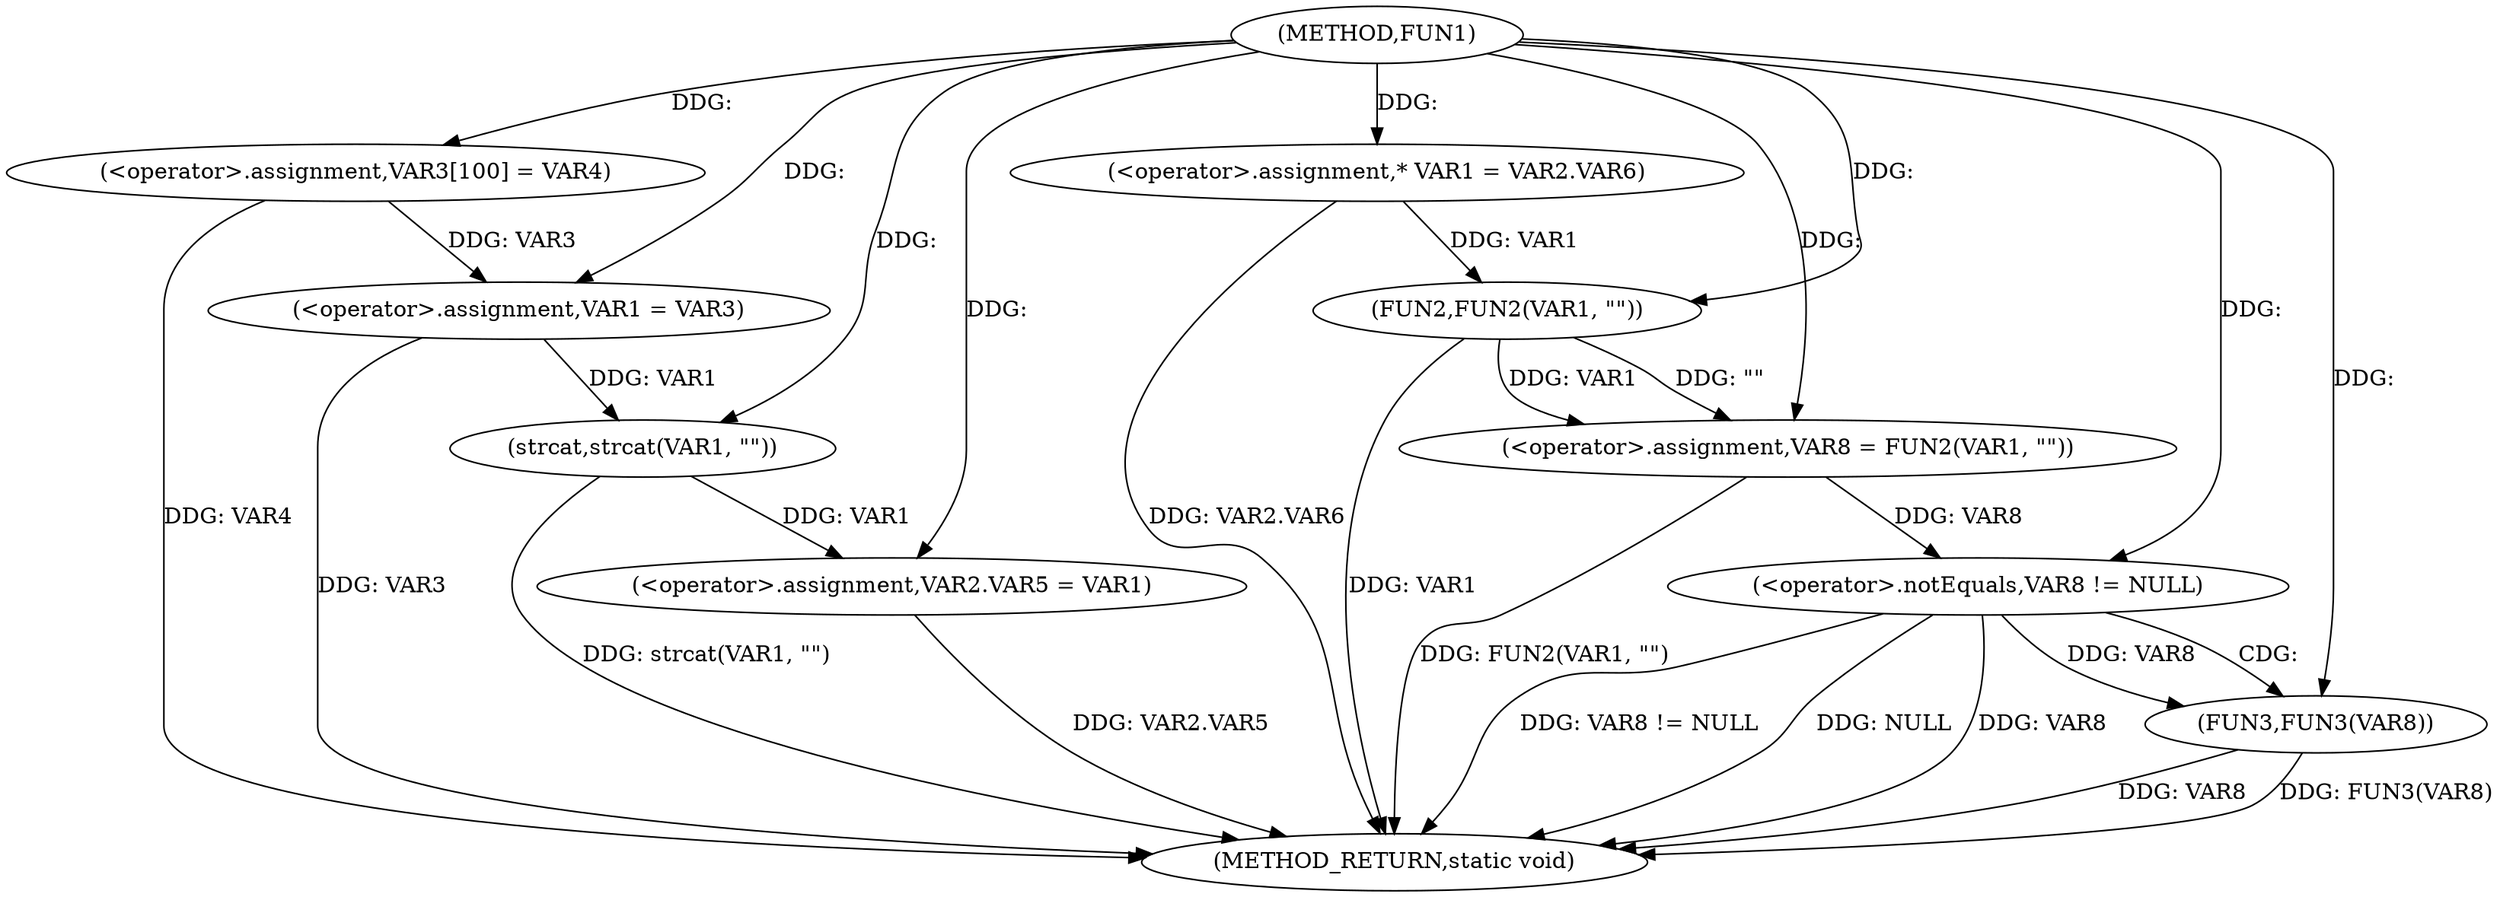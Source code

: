 digraph FUN1 {  
"1000100" [label = "(METHOD,FUN1)" ]
"1000140" [label = "(METHOD_RETURN,static void)" ]
"1000105" [label = "(<operator>.assignment,VAR3[100] = VAR4)" ]
"1000108" [label = "(<operator>.assignment,VAR1 = VAR3)" ]
"1000111" [label = "(strcat,strcat(VAR1, \"\"))" ]
"1000114" [label = "(<operator>.assignment,VAR2.VAR5 = VAR1)" ]
"1000121" [label = "(<operator>.assignment,* VAR1 = VAR2.VAR6)" ]
"1000128" [label = "(<operator>.assignment,VAR8 = FUN2(VAR1, \"\"))" ]
"1000130" [label = "(FUN2,FUN2(VAR1, \"\"))" ]
"1000134" [label = "(<operator>.notEquals,VAR8 != NULL)" ]
"1000138" [label = "(FUN3,FUN3(VAR8))" ]
  "1000128" -> "1000140"  [ label = "DDG: FUN2(VAR1, \"\")"] 
  "1000105" -> "1000140"  [ label = "DDG: VAR4"] 
  "1000134" -> "1000140"  [ label = "DDG: VAR8 != NULL"] 
  "1000134" -> "1000140"  [ label = "DDG: NULL"] 
  "1000111" -> "1000140"  [ label = "DDG: strcat(VAR1, \"\")"] 
  "1000130" -> "1000140"  [ label = "DDG: VAR1"] 
  "1000121" -> "1000140"  [ label = "DDG: VAR2.VAR6"] 
  "1000138" -> "1000140"  [ label = "DDG: VAR8"] 
  "1000114" -> "1000140"  [ label = "DDG: VAR2.VAR5"] 
  "1000134" -> "1000140"  [ label = "DDG: VAR8"] 
  "1000108" -> "1000140"  [ label = "DDG: VAR3"] 
  "1000138" -> "1000140"  [ label = "DDG: FUN3(VAR8)"] 
  "1000100" -> "1000105"  [ label = "DDG: "] 
  "1000105" -> "1000108"  [ label = "DDG: VAR3"] 
  "1000100" -> "1000108"  [ label = "DDG: "] 
  "1000108" -> "1000111"  [ label = "DDG: VAR1"] 
  "1000100" -> "1000111"  [ label = "DDG: "] 
  "1000111" -> "1000114"  [ label = "DDG: VAR1"] 
  "1000100" -> "1000114"  [ label = "DDG: "] 
  "1000100" -> "1000121"  [ label = "DDG: "] 
  "1000130" -> "1000128"  [ label = "DDG: VAR1"] 
  "1000130" -> "1000128"  [ label = "DDG: \"\""] 
  "1000100" -> "1000128"  [ label = "DDG: "] 
  "1000121" -> "1000130"  [ label = "DDG: VAR1"] 
  "1000100" -> "1000130"  [ label = "DDG: "] 
  "1000128" -> "1000134"  [ label = "DDG: VAR8"] 
  "1000100" -> "1000134"  [ label = "DDG: "] 
  "1000134" -> "1000138"  [ label = "DDG: VAR8"] 
  "1000100" -> "1000138"  [ label = "DDG: "] 
  "1000134" -> "1000138"  [ label = "CDG: "] 
}
